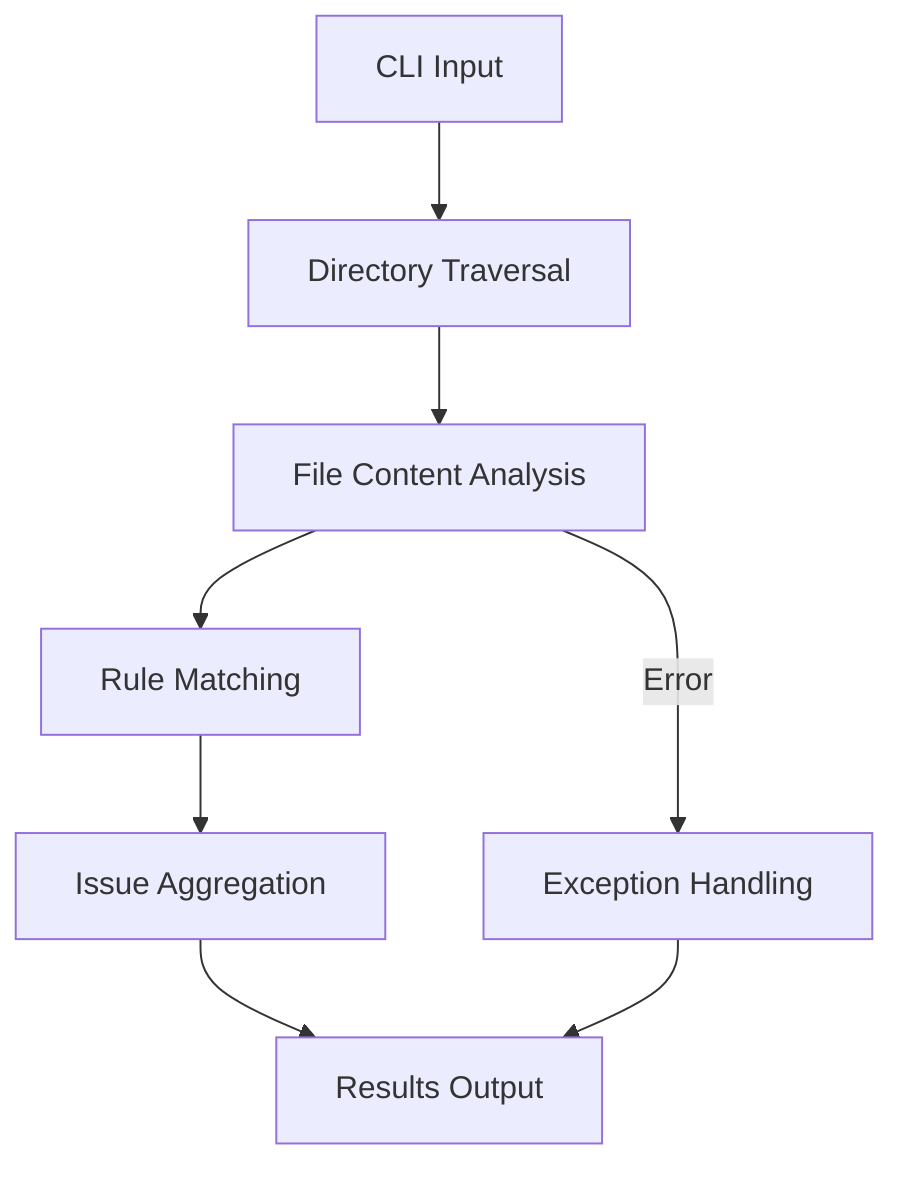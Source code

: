 flowchart TD
    A[CLI Input] --> B[Directory Traversal]
    B --> C[File Content Analysis]
    C --> D[Rule Matching]
    D --> E[Issue Aggregation]
    E --> F[Results Output]
    C -->|Error| G[Exception Handling]
    G --> F